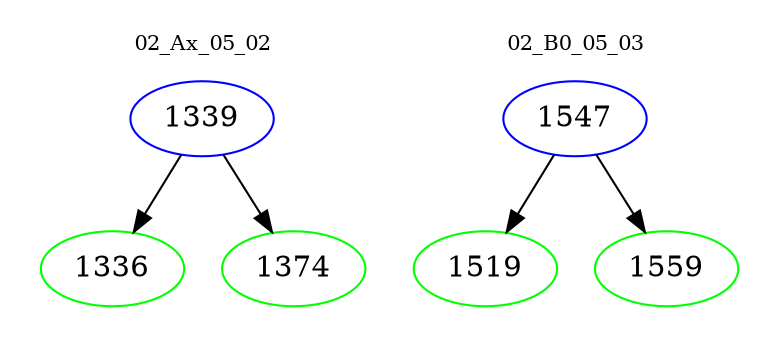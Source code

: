 digraph{
subgraph cluster_0 {
color = white
label = "02_Ax_05_02";
fontsize=10;
T0_1339 [label="1339", color="blue"]
T0_1339 -> T0_1336 [color="black"]
T0_1336 [label="1336", color="green"]
T0_1339 -> T0_1374 [color="black"]
T0_1374 [label="1374", color="green"]
}
subgraph cluster_1 {
color = white
label = "02_B0_05_03";
fontsize=10;
T1_1547 [label="1547", color="blue"]
T1_1547 -> T1_1519 [color="black"]
T1_1519 [label="1519", color="green"]
T1_1547 -> T1_1559 [color="black"]
T1_1559 [label="1559", color="green"]
}
}
